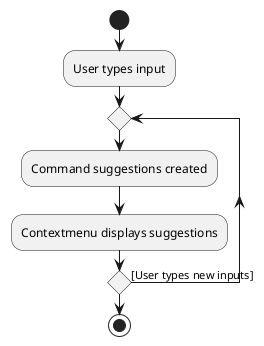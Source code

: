 @startuml
start
:User types input;

'Since the beta syntax does not support placing the condition outside the
'diamond we place it as the true branch instead.
repeat
:Command suggestions created;
:Contextmenu displays suggestions;

repeat while () is ([User types new inputs])
->
stop
@enduml